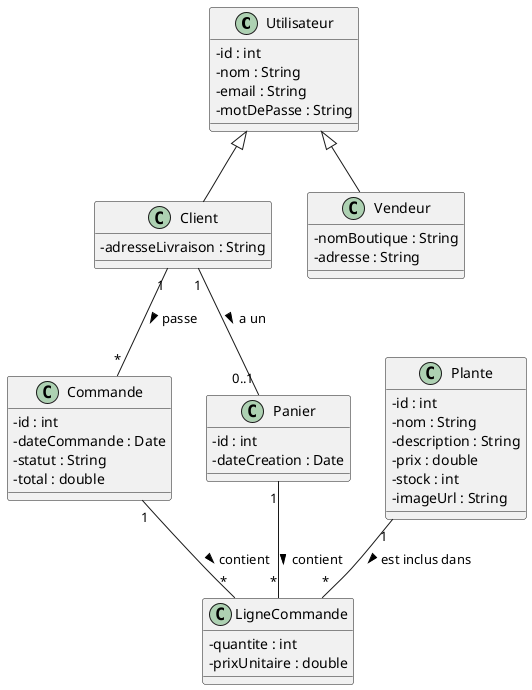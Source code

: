 @startuml
skinparam classAttributeIconSize 0

class Utilisateur {
  - id : int
  - nom : String
  - email : String
  - motDePasse : String
}

class Client {
  - adresseLivraison : String
}

class Vendeur {
  - nomBoutique : String
  - adresse : String
}

class Plante {
  - id : int
  - nom : String
  - description : String
  - prix : double
  - stock : int
  - imageUrl : String
}

class Commande {
  - id : int
  - dateCommande : Date
  - statut : String
  - total : double
}

class LigneCommande {
  - quantite : int
  - prixUnitaire : double
}

class Panier {
  - id : int
  - dateCreation : Date
}

Utilisateur <|-- Client
Utilisateur <|-- Vendeur

Client "1" -- "0..1" Panier : a un >

Panier "1" -- "*" LigneCommande : contient >

Plante "1" -- "*" LigneCommande : est inclus dans >

Client "1" -- "*" Commande : passe >

Commande "1" -- "*" LigneCommande : contient >
@enduml
